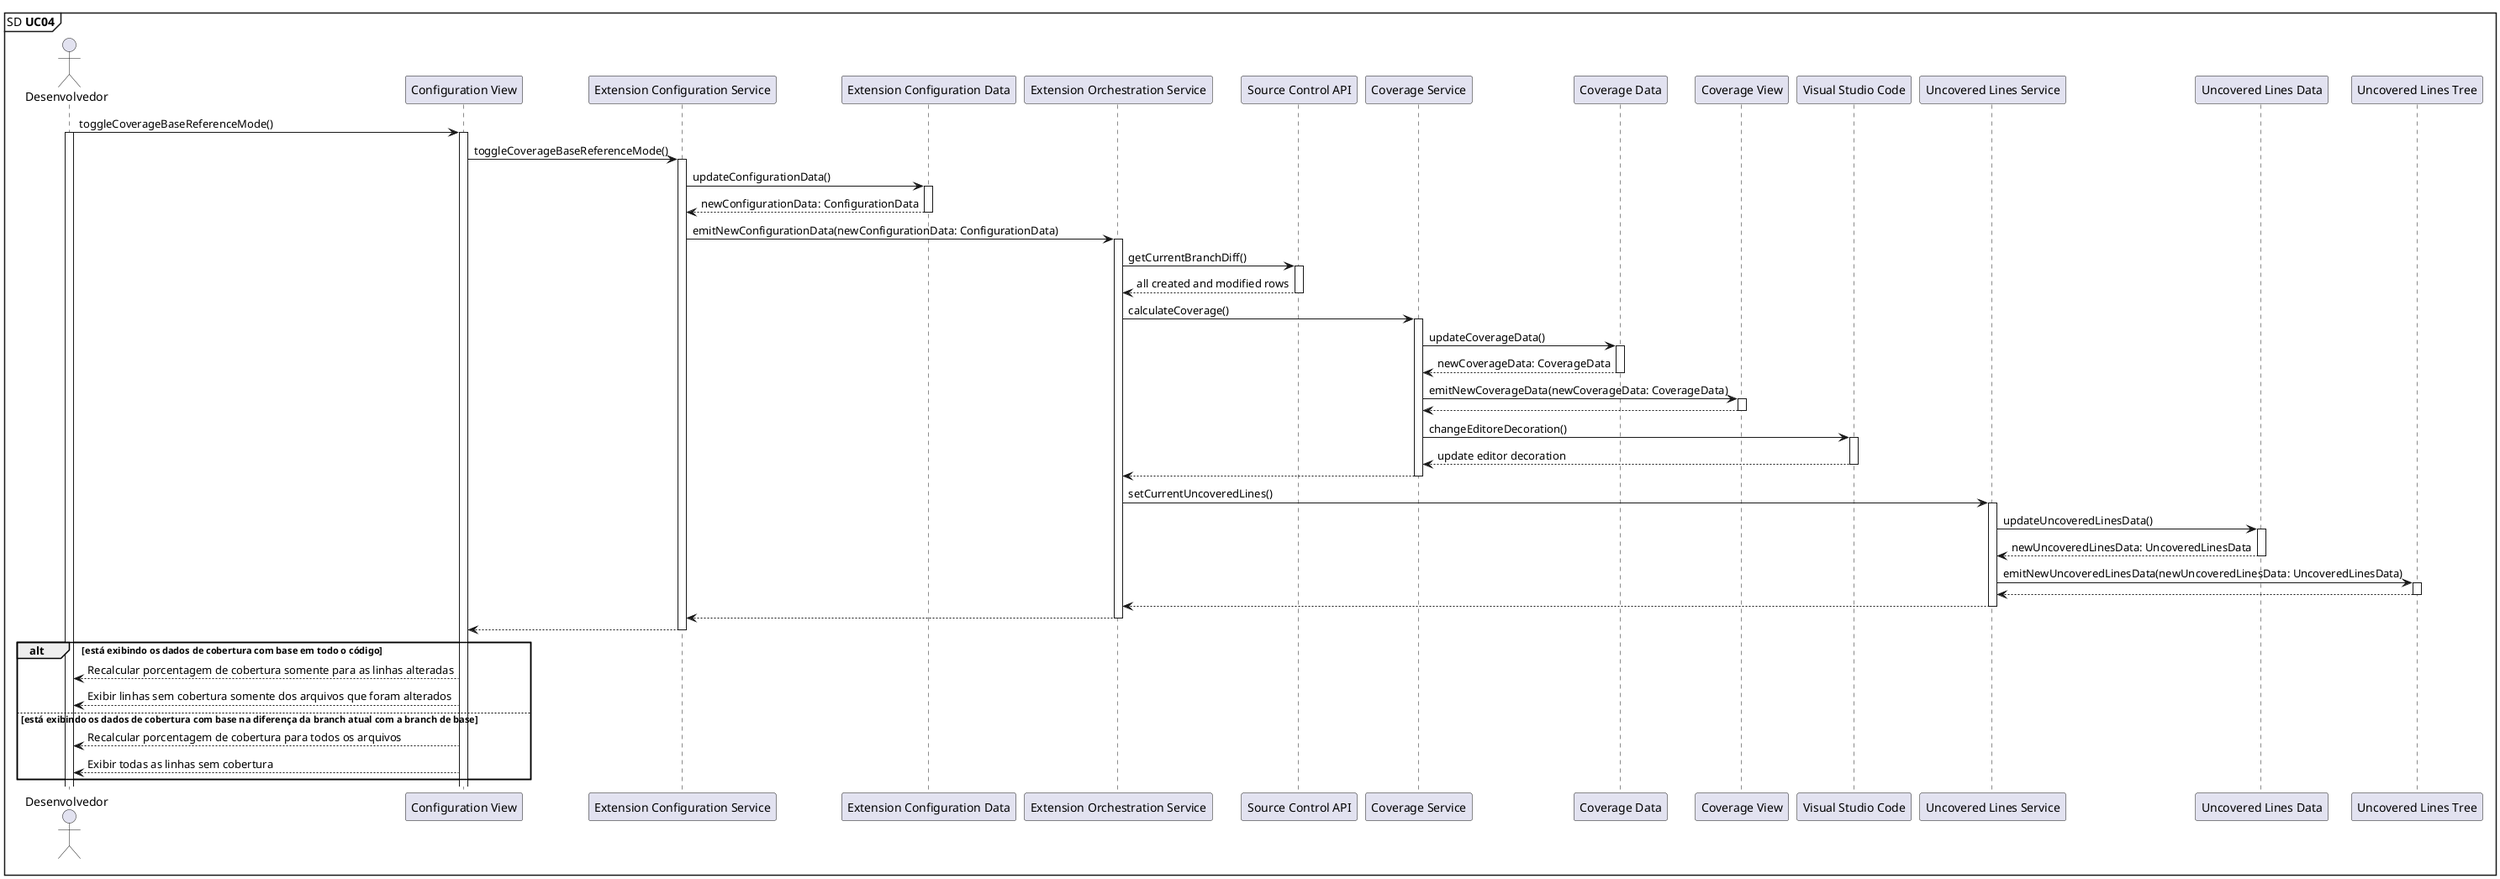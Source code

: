 @startuml

mainframe SD **UC04** 

'UC04: Como desenvolvedor, desejo alternar a visualização da porcentagem de cobertura entre somente para as linhas criadas e alteradas na branch atual e para todo o código.

actor       Desenvolvedor as Dev
participant "Configuration View" as ConfigurationView
participant "Extension Configuration Service" as ExtensionConfigurationService
participant "Extension Configuration Data" as ExtensionConfigurationData
participant "Extension Orchestration Service" as ExtensionOrchestrationService
participant "Source Control API" as VSCodeSourceControlAPI
participant "Coverage Service" as CoverageService
participant "Coverage Data" as CoverageData
participant "Coverage View" as CoverageView
participant "Visual Studio Code" as VSCode
participant "Uncovered Lines Service" as UncoveredLinesService
participant "Uncovered Lines Data" as UncoveredLinesData
participant "Uncovered Lines Tree" as UncoveredLinesTree

Dev -> ConfigurationView: toggleCoverageBaseReferenceMode()

activate Dev
activate ConfigurationView

ConfigurationView -> ExtensionConfigurationService: toggleCoverageBaseReferenceMode()
activate ExtensionConfigurationService

ExtensionConfigurationService -> ExtensionConfigurationData: updateConfigurationData()
activate ExtensionConfigurationData

ExtensionConfigurationService <-- ExtensionConfigurationData: newConfigurationData: ConfigurationData
deactivate ExtensionConfigurationData

ExtensionConfigurationService -> ExtensionOrchestrationService: emitNewConfigurationData(newConfigurationData: ConfigurationData)
activate ExtensionOrchestrationService

ExtensionOrchestrationService -> VSCodeSourceControlAPI: getCurrentBranchDiff()
activate VSCodeSourceControlAPI
ExtensionOrchestrationService <-- VSCodeSourceControlAPI: all created and modified rows
deactivate VSCodeSourceControlAPI

ExtensionOrchestrationService -> CoverageService: calculateCoverage()
activate CoverageService

CoverageService -> CoverageData: updateCoverageData()
activate CoverageData

CoverageService <-- CoverageData: newCoverageData: CoverageData
deactivate CoverageData

CoverageService -> CoverageView: emitNewCoverageData(newCoverageData: CoverageData)
activate CoverageView

CoverageService <-- CoverageView
deactivate CoverageView

CoverageService -> VSCode: changeEditoreDecoration()
activate VSCode

CoverageService <-- VSCode: update editor decoration
deactivate VSCode

ExtensionOrchestrationService <-- CoverageService
deactivate CoverageService

ExtensionOrchestrationService -> UncoveredLinesService: setCurrentUncoveredLines()
activate UncoveredLinesService

UncoveredLinesService -> UncoveredLinesData: updateUncoveredLinesData()
activate UncoveredLinesData

UncoveredLinesService <-- UncoveredLinesData: newUncoveredLinesData: UncoveredLinesData
deactivate UncoveredLinesData

UncoveredLinesService -> UncoveredLinesTree: emitNewUncoveredLinesData(newUncoveredLinesData: UncoveredLinesData)
activate UncoveredLinesTree

UncoveredLinesService <-- UncoveredLinesTree
deactivate UncoveredLinesTree

ExtensionOrchestrationService <-- UncoveredLinesService
deactivate UncoveredLinesService

ExtensionConfigurationService <-- ExtensionOrchestrationService
deactivate ExtensionOrchestrationService

ConfigurationView <-- ExtensionConfigurationService
deactivate ExtensionConfigurationService

alt está exibindo os dados de cobertura com base em todo o código

  Dev <-- ConfigurationView: Recalcular porcentagem de cobertura somente para as linhas alteradas
  Dev <-- ConfigurationView: Exibir linhas sem cobertura somente dos arquivos que foram alterados

else está exibindo os dados de cobertura com base na diferença da branch atual com a branch de base

  Dev <-- ConfigurationView: Recalcular porcentagem de cobertura para todos os arquivos
  Dev <-- ConfigurationView: Exibir todas as linhas sem cobertura

end


@enduml
